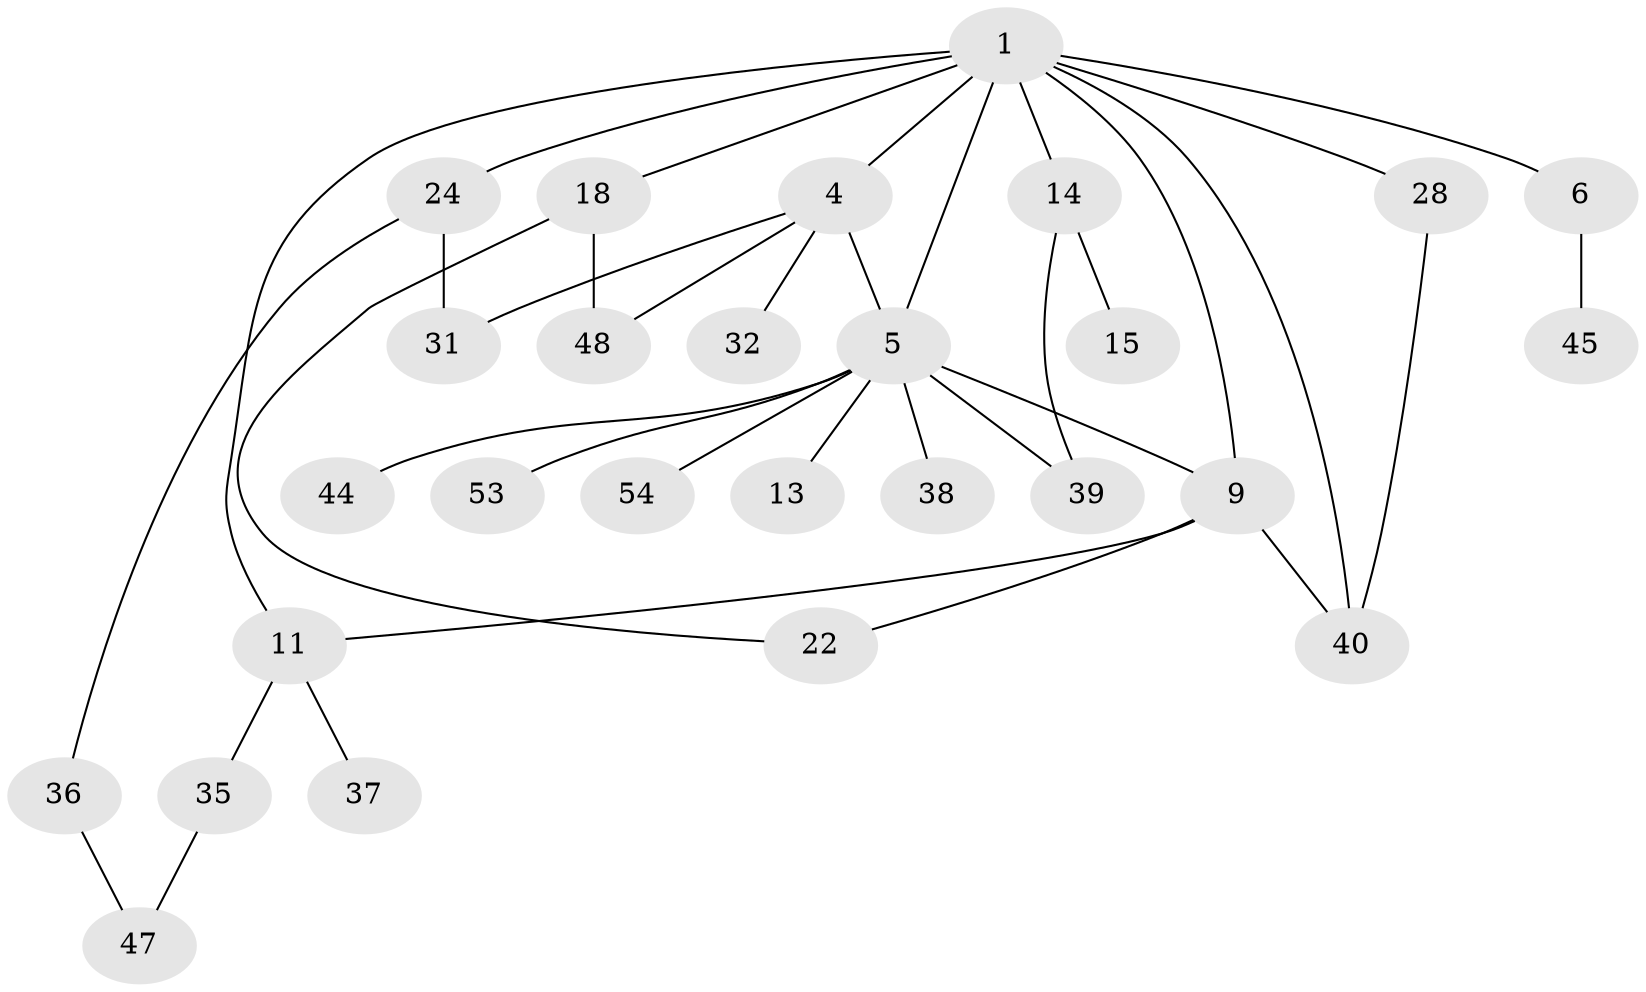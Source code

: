 // original degree distribution, {6: 0.03636363636363636, 3: 0.2545454545454545, 5: 0.07272727272727272, 4: 0.05454545454545454, 1: 0.2909090909090909, 2: 0.2909090909090909}
// Generated by graph-tools (version 1.1) at 2025/17/03/04/25 18:17:03]
// undirected, 27 vertices, 36 edges
graph export_dot {
graph [start="1"]
  node [color=gray90,style=filled];
  1 [super="+2+3+25"];
  4 [super="+16+51+49"];
  5 [super="+30+8"];
  6 [super="+27+12+7"];
  9 [super="+21+42"];
  11 [super="+17+41"];
  13 [super="+46"];
  14;
  15;
  18 [super="+20"];
  22;
  24;
  28;
  31;
  32;
  35;
  36;
  37;
  38;
  39;
  40 [super="+43"];
  44;
  45;
  47;
  48;
  53;
  54;
  1 -- 4 [weight=2];
  1 -- 6 [weight=2];
  1 -- 11;
  1 -- 18;
  1 -- 9;
  1 -- 5;
  1 -- 24;
  1 -- 28;
  1 -- 14;
  1 -- 40;
  4 -- 32;
  4 -- 48;
  4 -- 31;
  4 -- 5 [weight=2];
  5 -- 54;
  5 -- 39;
  5 -- 38;
  5 -- 9;
  5 -- 44;
  5 -- 13;
  5 -- 53;
  6 -- 45;
  9 -- 11;
  9 -- 40;
  9 -- 22;
  11 -- 35;
  11 -- 37;
  14 -- 15;
  14 -- 39;
  18 -- 22;
  18 -- 48;
  24 -- 31;
  24 -- 36;
  28 -- 40;
  35 -- 47;
  36 -- 47;
}
